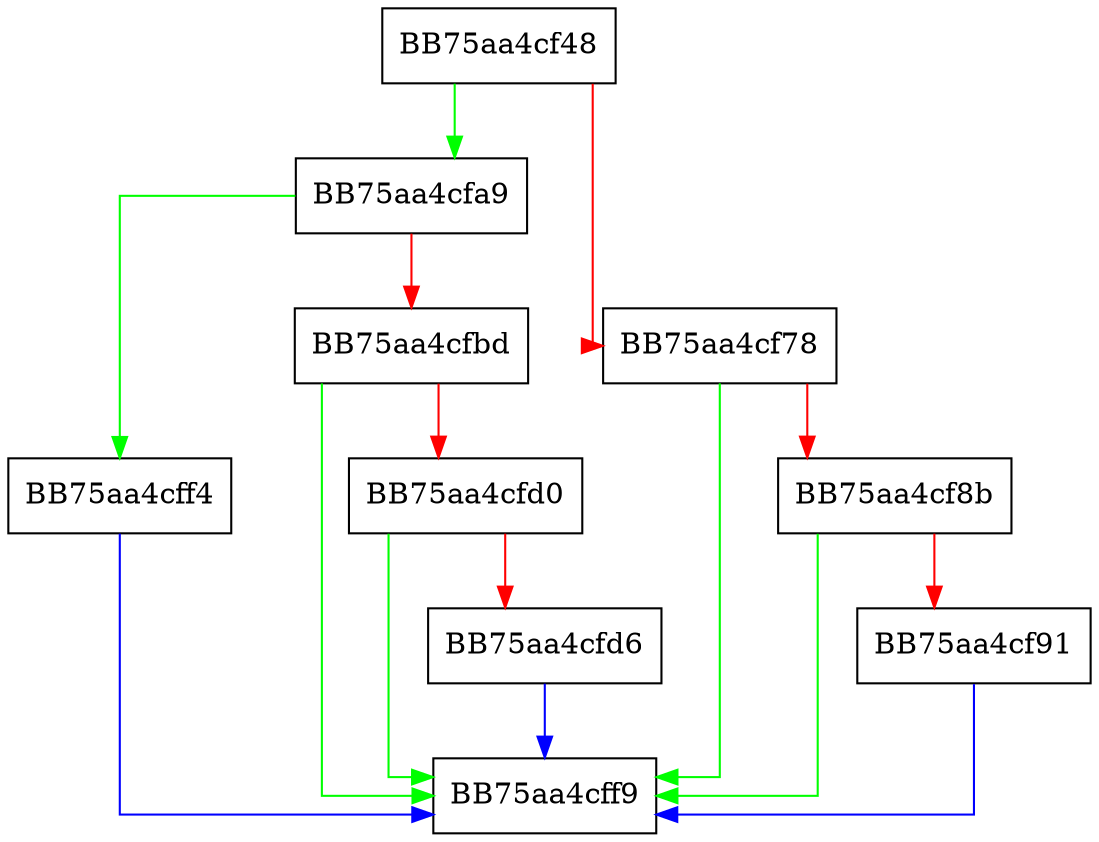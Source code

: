 digraph ReadVirtualAddress {
  node [shape="box"];
  graph [splines=ortho];
  BB75aa4cf48 -> BB75aa4cfa9 [color="green"];
  BB75aa4cf48 -> BB75aa4cf78 [color="red"];
  BB75aa4cf78 -> BB75aa4cff9 [color="green"];
  BB75aa4cf78 -> BB75aa4cf8b [color="red"];
  BB75aa4cf8b -> BB75aa4cff9 [color="green"];
  BB75aa4cf8b -> BB75aa4cf91 [color="red"];
  BB75aa4cf91 -> BB75aa4cff9 [color="blue"];
  BB75aa4cfa9 -> BB75aa4cff4 [color="green"];
  BB75aa4cfa9 -> BB75aa4cfbd [color="red"];
  BB75aa4cfbd -> BB75aa4cff9 [color="green"];
  BB75aa4cfbd -> BB75aa4cfd0 [color="red"];
  BB75aa4cfd0 -> BB75aa4cff9 [color="green"];
  BB75aa4cfd0 -> BB75aa4cfd6 [color="red"];
  BB75aa4cfd6 -> BB75aa4cff9 [color="blue"];
  BB75aa4cff4 -> BB75aa4cff9 [color="blue"];
}